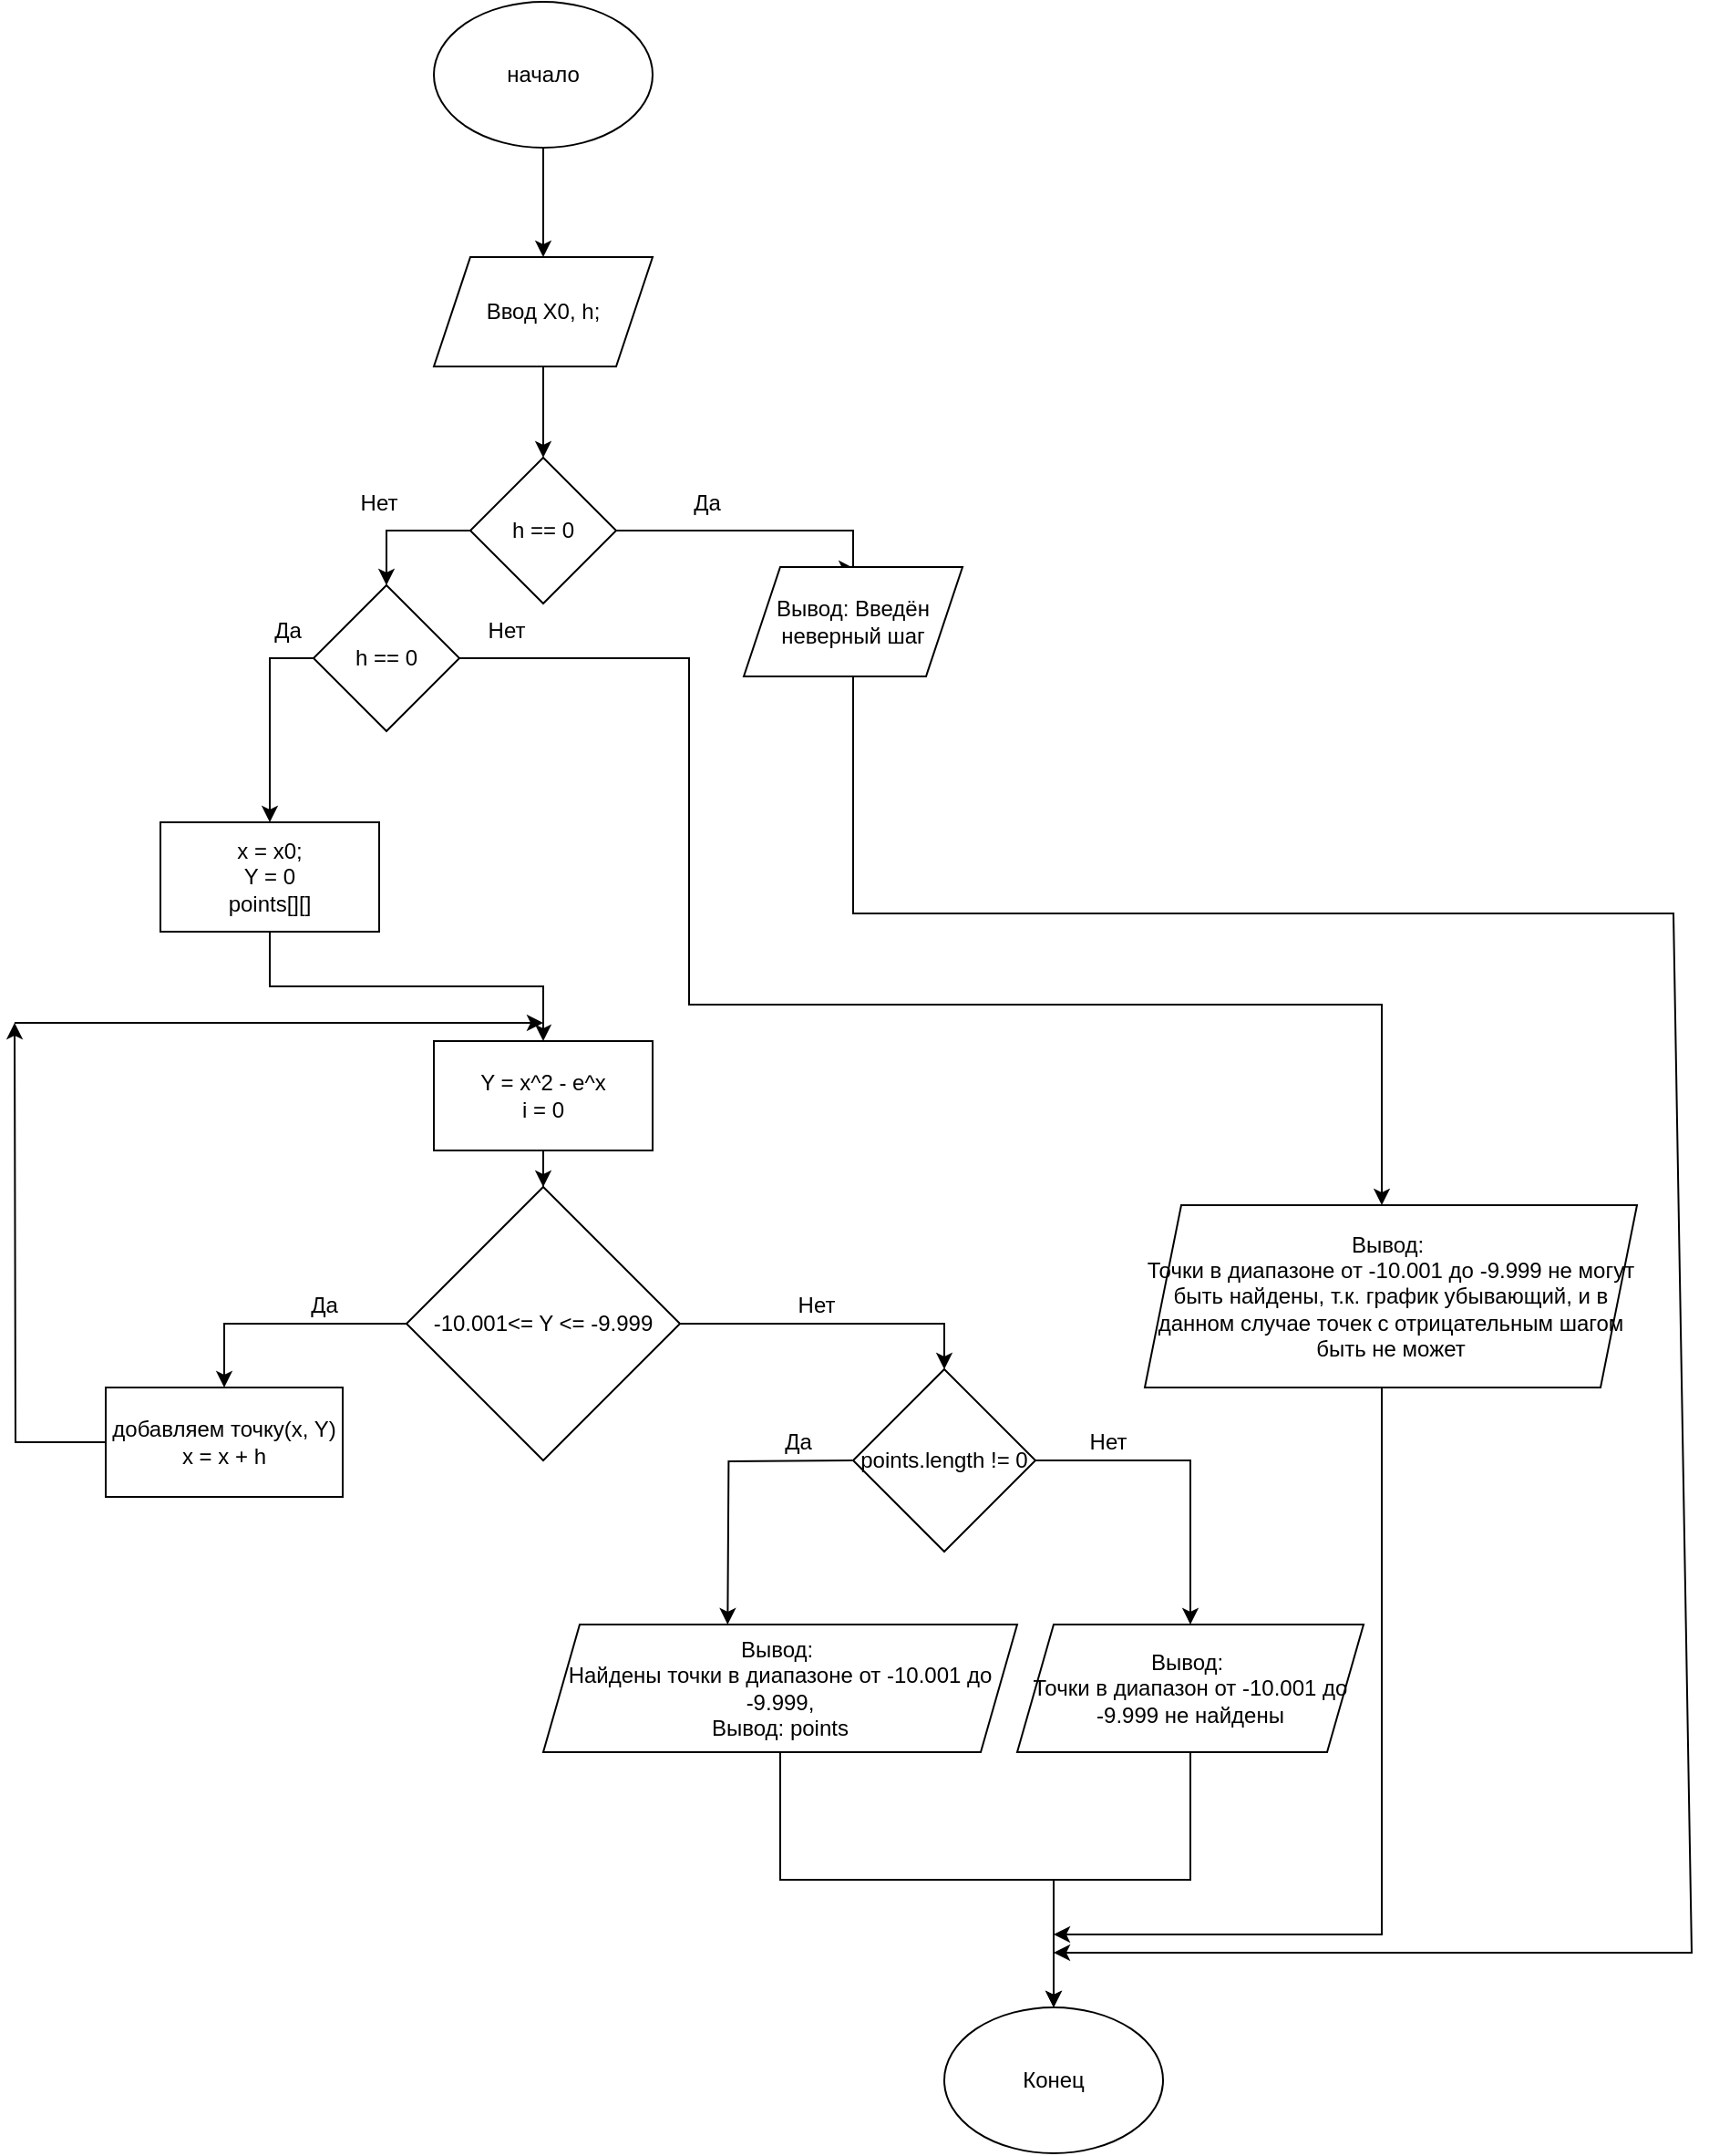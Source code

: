 <mxfile version="24.8.6">
  <diagram name="Страница — 1" id="z_e18e4pbp1huQS6jSJq">
    <mxGraphModel dx="1666" dy="1157" grid="1" gridSize="10" guides="1" tooltips="1" connect="1" arrows="1" fold="1" page="1" pageScale="1" pageWidth="827" pageHeight="1169" math="0" shadow="0">
      <root>
        <mxCell id="0" />
        <mxCell id="1" parent="0" />
        <mxCell id="SBylqBCEfZAGTqIIDfbL-1" style="edgeStyle=orthogonalEdgeStyle;rounded=0;orthogonalLoop=1;jettySize=auto;html=1;" edge="1" parent="1" source="SBylqBCEfZAGTqIIDfbL-2" target="SBylqBCEfZAGTqIIDfbL-4">
          <mxGeometry relative="1" as="geometry" />
        </mxCell>
        <mxCell id="SBylqBCEfZAGTqIIDfbL-2" value="начало" style="ellipse;whiteSpace=wrap;html=1;" vertex="1" parent="1">
          <mxGeometry x="400" y="40" width="120" height="80" as="geometry" />
        </mxCell>
        <mxCell id="SBylqBCEfZAGTqIIDfbL-3" style="edgeStyle=orthogonalEdgeStyle;rounded=0;orthogonalLoop=1;jettySize=auto;html=1;" edge="1" parent="1" source="SBylqBCEfZAGTqIIDfbL-4" target="SBylqBCEfZAGTqIIDfbL-7">
          <mxGeometry relative="1" as="geometry" />
        </mxCell>
        <mxCell id="SBylqBCEfZAGTqIIDfbL-4" value="Ввод Х0,&amp;nbsp;&lt;span style=&quot;background-color: initial;&quot;&gt;h;&lt;/span&gt;" style="shape=parallelogram;perimeter=parallelogramPerimeter;whiteSpace=wrap;html=1;fixedSize=1;" vertex="1" parent="1">
          <mxGeometry x="400" y="180" width="120" height="60" as="geometry" />
        </mxCell>
        <mxCell id="SBylqBCEfZAGTqIIDfbL-5" style="edgeStyle=orthogonalEdgeStyle;rounded=0;orthogonalLoop=1;jettySize=auto;html=1;entryX=0.592;entryY=0.017;entryDx=0;entryDy=0;entryPerimeter=0;" edge="1" parent="1">
          <mxGeometry relative="1" as="geometry">
            <mxPoint x="631.04" y="351.02" as="targetPoint" />
            <mxPoint x="490" y="330" as="sourcePoint" />
            <Array as="points">
              <mxPoint x="630" y="330" />
            </Array>
          </mxGeometry>
        </mxCell>
        <mxCell id="SBylqBCEfZAGTqIIDfbL-6" style="edgeStyle=orthogonalEdgeStyle;rounded=0;orthogonalLoop=1;jettySize=auto;html=1;entryX=0.5;entryY=0;entryDx=0;entryDy=0;exitX=0;exitY=0.5;exitDx=0;exitDy=0;" edge="1" parent="1" source="SBylqBCEfZAGTqIIDfbL-35" target="SBylqBCEfZAGTqIIDfbL-11">
          <mxGeometry relative="1" as="geometry" />
        </mxCell>
        <mxCell id="SBylqBCEfZAGTqIIDfbL-7" value="h == 0" style="rhombus;whiteSpace=wrap;html=1;" vertex="1" parent="1">
          <mxGeometry x="420" y="290" width="80" height="80" as="geometry" />
        </mxCell>
        <mxCell id="SBylqBCEfZAGTqIIDfbL-8" value="Да" style="text;html=1;align=center;verticalAlign=middle;whiteSpace=wrap;rounded=0;" vertex="1" parent="1">
          <mxGeometry x="520" y="300" width="60" height="30" as="geometry" />
        </mxCell>
        <mxCell id="SBylqBCEfZAGTqIIDfbL-9" style="rounded=0;orthogonalLoop=1;jettySize=auto;html=1;exitX=0.5;exitY=1;exitDx=0;exitDy=0;" edge="1" parent="1" source="SBylqBCEfZAGTqIIDfbL-10">
          <mxGeometry relative="1" as="geometry">
            <mxPoint x="740" y="1110" as="targetPoint" />
            <Array as="points">
              <mxPoint x="630" y="540" />
              <mxPoint x="1080" y="540" />
              <mxPoint x="1090" y="1110" />
            </Array>
            <mxPoint x="630" y="470" as="sourcePoint" />
          </mxGeometry>
        </mxCell>
        <mxCell id="SBylqBCEfZAGTqIIDfbL-10" value="Вывод: Введён неверный шаг" style="shape=parallelogram;perimeter=parallelogramPerimeter;whiteSpace=wrap;html=1;fixedSize=1;" vertex="1" parent="1">
          <mxGeometry x="570" y="350" width="120" height="60" as="geometry" />
        </mxCell>
        <mxCell id="SBylqBCEfZAGTqIIDfbL-11" value="x = x0;&lt;div&gt;Y = 0&lt;/div&gt;&lt;div&gt;points[][]&lt;/div&gt;" style="rounded=0;whiteSpace=wrap;html=1;" vertex="1" parent="1">
          <mxGeometry x="250" y="490" width="120" height="60" as="geometry" />
        </mxCell>
        <mxCell id="SBylqBCEfZAGTqIIDfbL-12" value="Нет" style="text;html=1;align=center;verticalAlign=middle;whiteSpace=wrap;rounded=0;" vertex="1" parent="1">
          <mxGeometry x="340" y="300" width="60" height="30" as="geometry" />
        </mxCell>
        <mxCell id="SBylqBCEfZAGTqIIDfbL-13" value="" style="endArrow=classic;html=1;rounded=0;" edge="1" parent="1" target="SBylqBCEfZAGTqIIDfbL-15">
          <mxGeometry width="50" height="50" relative="1" as="geometry">
            <mxPoint x="340" y="580" as="sourcePoint" />
            <mxPoint x="460" y="605" as="targetPoint" />
            <Array as="points">
              <mxPoint x="460" y="580" />
            </Array>
          </mxGeometry>
        </mxCell>
        <mxCell id="SBylqBCEfZAGTqIIDfbL-14" style="edgeStyle=orthogonalEdgeStyle;rounded=0;orthogonalLoop=1;jettySize=auto;html=1;" edge="1" parent="1" source="SBylqBCEfZAGTqIIDfbL-15" target="SBylqBCEfZAGTqIIDfbL-19">
          <mxGeometry relative="1" as="geometry" />
        </mxCell>
        <mxCell id="SBylqBCEfZAGTqIIDfbL-15" value="Y = x^2 - e^x&lt;div&gt;i = 0&lt;/div&gt;" style="rounded=0;whiteSpace=wrap;html=1;" vertex="1" parent="1">
          <mxGeometry x="400" y="610" width="120" height="60" as="geometry" />
        </mxCell>
        <mxCell id="SBylqBCEfZAGTqIIDfbL-16" value="" style="endArrow=none;html=1;rounded=0;exitX=0.5;exitY=1;exitDx=0;exitDy=0;" edge="1" parent="1" source="SBylqBCEfZAGTqIIDfbL-11">
          <mxGeometry width="50" height="50" relative="1" as="geometry">
            <mxPoint x="200" y="520" as="sourcePoint" />
            <mxPoint x="340" y="580" as="targetPoint" />
            <Array as="points">
              <mxPoint x="310" y="580" />
            </Array>
          </mxGeometry>
        </mxCell>
        <mxCell id="SBylqBCEfZAGTqIIDfbL-17" style="edgeStyle=orthogonalEdgeStyle;rounded=0;orthogonalLoop=1;jettySize=auto;html=1;entryX=0.5;entryY=0;entryDx=0;entryDy=0;" edge="1" parent="1" source="SBylqBCEfZAGTqIIDfbL-19" target="SBylqBCEfZAGTqIIDfbL-22">
          <mxGeometry relative="1" as="geometry">
            <mxPoint x="270" y="765" as="targetPoint" />
          </mxGeometry>
        </mxCell>
        <mxCell id="SBylqBCEfZAGTqIIDfbL-18" style="edgeStyle=orthogonalEdgeStyle;rounded=0;orthogonalLoop=1;jettySize=auto;html=1;entryX=0.5;entryY=0;entryDx=0;entryDy=0;" edge="1" parent="1" source="SBylqBCEfZAGTqIIDfbL-19" target="SBylqBCEfZAGTqIIDfbL-26">
          <mxGeometry relative="1" as="geometry">
            <mxPoint x="680" y="765" as="targetPoint" />
          </mxGeometry>
        </mxCell>
        <mxCell id="SBylqBCEfZAGTqIIDfbL-19" value="-10.001&amp;lt;= Y &amp;lt;= -9.999" style="rhombus;whiteSpace=wrap;html=1;" vertex="1" parent="1">
          <mxGeometry x="385" y="690" width="150" height="150" as="geometry" />
        </mxCell>
        <mxCell id="SBylqBCEfZAGTqIIDfbL-20" value="Да" style="text;html=1;align=center;verticalAlign=middle;whiteSpace=wrap;rounded=0;" vertex="1" parent="1">
          <mxGeometry x="310" y="740" width="60" height="30" as="geometry" />
        </mxCell>
        <mxCell id="SBylqBCEfZAGTqIIDfbL-21" style="edgeStyle=orthogonalEdgeStyle;rounded=0;orthogonalLoop=1;jettySize=auto;html=1;" edge="1" parent="1" source="SBylqBCEfZAGTqIIDfbL-22">
          <mxGeometry relative="1" as="geometry">
            <mxPoint x="170" y="600" as="targetPoint" />
          </mxGeometry>
        </mxCell>
        <mxCell id="SBylqBCEfZAGTqIIDfbL-22" value="&lt;div&gt;добавляем точку(x, Y)&lt;/div&gt;x = x + h" style="rounded=0;whiteSpace=wrap;html=1;" vertex="1" parent="1">
          <mxGeometry x="220" y="800" width="130" height="60" as="geometry" />
        </mxCell>
        <mxCell id="SBylqBCEfZAGTqIIDfbL-23" value="" style="endArrow=classic;html=1;rounded=0;" edge="1" parent="1">
          <mxGeometry width="50" height="50" relative="1" as="geometry">
            <mxPoint x="170" y="600" as="sourcePoint" />
            <mxPoint x="460" y="600" as="targetPoint" />
            <Array as="points">
              <mxPoint x="190" y="600" />
              <mxPoint x="200" y="600" />
              <mxPoint x="230" y="600" />
              <mxPoint x="340" y="600" />
            </Array>
          </mxGeometry>
        </mxCell>
        <mxCell id="SBylqBCEfZAGTqIIDfbL-24" value="Нет" style="text;html=1;align=center;verticalAlign=middle;whiteSpace=wrap;rounded=0;" vertex="1" parent="1">
          <mxGeometry x="580" y="740" width="60" height="30" as="geometry" />
        </mxCell>
        <mxCell id="SBylqBCEfZAGTqIIDfbL-25" style="edgeStyle=orthogonalEdgeStyle;rounded=0;orthogonalLoop=1;jettySize=auto;html=1;entryX=0.391;entryY=0;entryDx=0;entryDy=0;entryPerimeter=0;" edge="1" parent="1">
          <mxGeometry relative="1" as="geometry">
            <mxPoint x="561.16" y="930" as="targetPoint" />
            <mxPoint x="629.5" y="840" as="sourcePoint" />
          </mxGeometry>
        </mxCell>
        <mxCell id="SBylqBCEfZAGTqIIDfbL-26" value="points.length != 0" style="rhombus;whiteSpace=wrap;html=1;" vertex="1" parent="1">
          <mxGeometry x="630" y="790" width="100" height="100" as="geometry" />
        </mxCell>
        <mxCell id="SBylqBCEfZAGTqIIDfbL-27" value="Нет" style="text;html=1;align=center;verticalAlign=middle;whiteSpace=wrap;rounded=0;" vertex="1" parent="1">
          <mxGeometry x="740" y="815" width="60" height="30" as="geometry" />
        </mxCell>
        <mxCell id="SBylqBCEfZAGTqIIDfbL-28" style="edgeStyle=orthogonalEdgeStyle;rounded=0;orthogonalLoop=1;jettySize=auto;html=1;entryX=0.5;entryY=0;entryDx=0;entryDy=0;" edge="1" parent="1" source="SBylqBCEfZAGTqIIDfbL-29" target="SBylqBCEfZAGTqIIDfbL-31">
          <mxGeometry relative="1" as="geometry" />
        </mxCell>
        <mxCell id="SBylqBCEfZAGTqIIDfbL-29" value="Вывод:&amp;nbsp;&lt;div&gt;Точки в диапазон от -10.001 до -9.999 не найдены&lt;/div&gt;" style="shape=parallelogram;perimeter=parallelogramPerimeter;whiteSpace=wrap;html=1;fixedSize=1;" vertex="1" parent="1">
          <mxGeometry x="720" y="930" width="190" height="70" as="geometry" />
        </mxCell>
        <mxCell id="SBylqBCEfZAGTqIIDfbL-30" style="rounded=0;orthogonalLoop=1;jettySize=auto;html=1;entryX=0.5;entryY=0;entryDx=0;entryDy=0;" edge="1" parent="1" source="SBylqBCEfZAGTqIIDfbL-26" target="SBylqBCEfZAGTqIIDfbL-29">
          <mxGeometry relative="1" as="geometry">
            <Array as="points">
              <mxPoint x="815" y="840" />
            </Array>
          </mxGeometry>
        </mxCell>
        <mxCell id="SBylqBCEfZAGTqIIDfbL-31" value="Конец" style="ellipse;whiteSpace=wrap;html=1;" vertex="1" parent="1">
          <mxGeometry x="680" y="1140" width="120" height="80" as="geometry" />
        </mxCell>
        <mxCell id="SBylqBCEfZAGTqIIDfbL-32" style="edgeStyle=orthogonalEdgeStyle;rounded=0;orthogonalLoop=1;jettySize=auto;html=1;" edge="1" parent="1" source="SBylqBCEfZAGTqIIDfbL-33" target="SBylqBCEfZAGTqIIDfbL-31">
          <mxGeometry relative="1" as="geometry" />
        </mxCell>
        <mxCell id="SBylqBCEfZAGTqIIDfbL-33" value="Вывод:&amp;nbsp;&lt;div&gt;Найдены точки в диапазоне от -10.001 до -9.999,&lt;div&gt;Вывод: points&lt;/div&gt;&lt;/div&gt;" style="shape=parallelogram;perimeter=parallelogramPerimeter;whiteSpace=wrap;html=1;fixedSize=1;" vertex="1" parent="1">
          <mxGeometry x="460" y="930" width="260" height="70" as="geometry" />
        </mxCell>
        <mxCell id="SBylqBCEfZAGTqIIDfbL-34" value="Да" style="text;html=1;align=center;verticalAlign=middle;whiteSpace=wrap;rounded=0;" vertex="1" parent="1">
          <mxGeometry x="570" y="815" width="60" height="30" as="geometry" />
        </mxCell>
        <mxCell id="SBylqBCEfZAGTqIIDfbL-38" value="" style="edgeStyle=orthogonalEdgeStyle;rounded=0;orthogonalLoop=1;jettySize=auto;html=1;entryX=0.5;entryY=0;entryDx=0;entryDy=0;" edge="1" parent="1" source="SBylqBCEfZAGTqIIDfbL-7" target="SBylqBCEfZAGTqIIDfbL-35">
          <mxGeometry relative="1" as="geometry">
            <mxPoint x="420" y="330" as="sourcePoint" />
            <mxPoint x="340" y="490" as="targetPoint" />
          </mxGeometry>
        </mxCell>
        <mxCell id="SBylqBCEfZAGTqIIDfbL-35" value="h == 0" style="rhombus;whiteSpace=wrap;html=1;" vertex="1" parent="1">
          <mxGeometry x="334" y="360" width="80" height="80" as="geometry" />
        </mxCell>
        <mxCell id="SBylqBCEfZAGTqIIDfbL-43" value="" style="edgeStyle=orthogonalEdgeStyle;rounded=0;orthogonalLoop=1;jettySize=auto;html=1;" edge="1" parent="1" source="SBylqBCEfZAGTqIIDfbL-35" target="SBylqBCEfZAGTqIIDfbL-40">
          <mxGeometry relative="1" as="geometry">
            <mxPoint x="740" y="1090" as="targetPoint" />
            <mxPoint x="414" y="400" as="sourcePoint" />
            <Array as="points">
              <mxPoint x="540" y="400" />
              <mxPoint x="540" y="590" />
              <mxPoint x="920" y="590" />
            </Array>
          </mxGeometry>
        </mxCell>
        <mxCell id="SBylqBCEfZAGTqIIDfbL-44" style="edgeStyle=orthogonalEdgeStyle;rounded=0;orthogonalLoop=1;jettySize=auto;html=1;" edge="1" parent="1" source="SBylqBCEfZAGTqIIDfbL-40">
          <mxGeometry relative="1" as="geometry">
            <mxPoint x="740" y="1100" as="targetPoint" />
            <Array as="points">
              <mxPoint x="920" y="1100" />
            </Array>
          </mxGeometry>
        </mxCell>
        <mxCell id="SBylqBCEfZAGTqIIDfbL-40" value="Вывод:&amp;nbsp;&lt;div&gt;Точки в диапазоне от -10.001 до -9.999 не могут быть найдены, т.к. график убывающий, и в данном случае точек с отрицательным шагом быть не может&lt;/div&gt;" style="shape=parallelogram;perimeter=parallelogramPerimeter;whiteSpace=wrap;html=1;fixedSize=1;" vertex="1" parent="1">
          <mxGeometry x="790" y="700" width="270" height="100" as="geometry" />
        </mxCell>
        <mxCell id="SBylqBCEfZAGTqIIDfbL-45" value="Да" style="text;html=1;align=center;verticalAlign=middle;whiteSpace=wrap;rounded=0;" vertex="1" parent="1">
          <mxGeometry x="290" y="370" width="60" height="30" as="geometry" />
        </mxCell>
        <mxCell id="SBylqBCEfZAGTqIIDfbL-46" value="Нет" style="text;html=1;align=center;verticalAlign=middle;whiteSpace=wrap;rounded=0;" vertex="1" parent="1">
          <mxGeometry x="410" y="370" width="60" height="30" as="geometry" />
        </mxCell>
      </root>
    </mxGraphModel>
  </diagram>
</mxfile>

